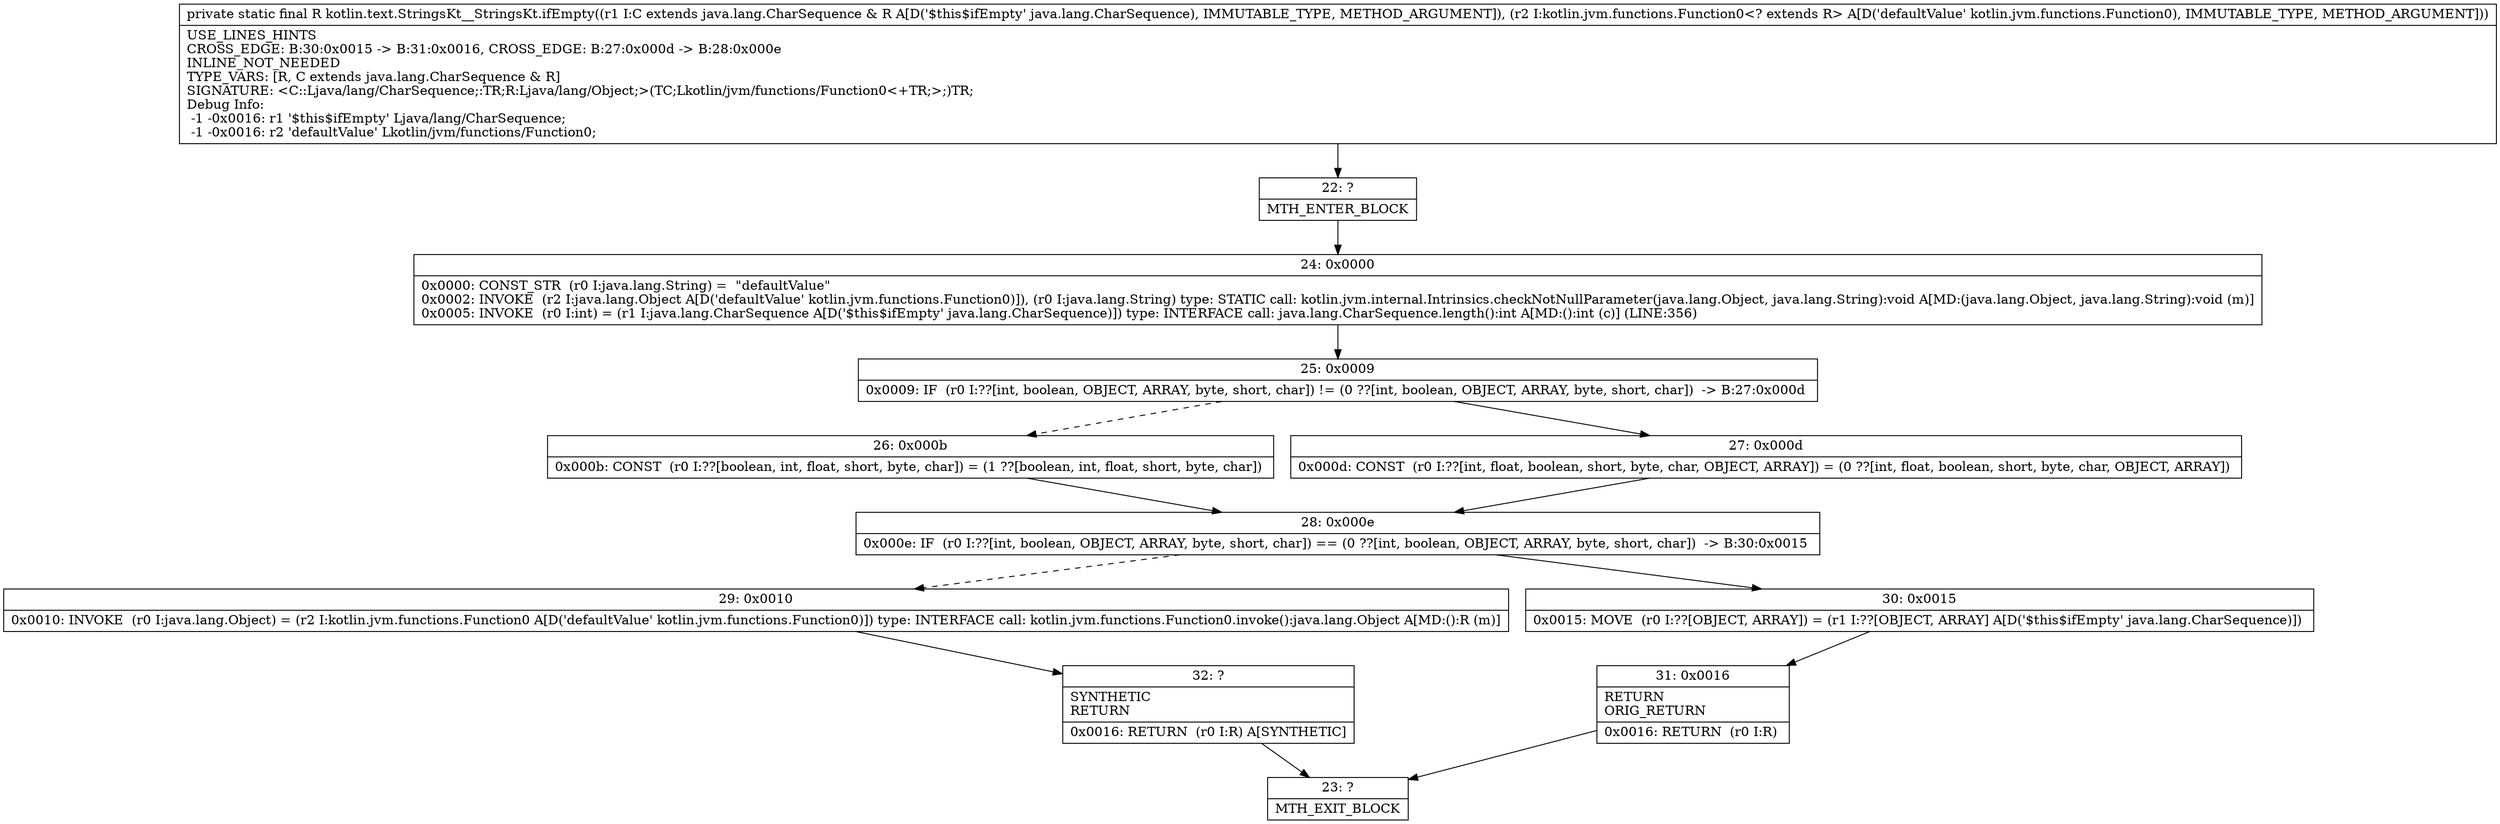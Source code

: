 digraph "CFG forkotlin.text.StringsKt__StringsKt.ifEmpty(Ljava\/lang\/CharSequence;Lkotlin\/jvm\/functions\/Function0;)Ljava\/lang\/Object;" {
Node_22 [shape=record,label="{22\:\ ?|MTH_ENTER_BLOCK\l}"];
Node_24 [shape=record,label="{24\:\ 0x0000|0x0000: CONST_STR  (r0 I:java.lang.String) =  \"defaultValue\" \l0x0002: INVOKE  (r2 I:java.lang.Object A[D('defaultValue' kotlin.jvm.functions.Function0)]), (r0 I:java.lang.String) type: STATIC call: kotlin.jvm.internal.Intrinsics.checkNotNullParameter(java.lang.Object, java.lang.String):void A[MD:(java.lang.Object, java.lang.String):void (m)]\l0x0005: INVOKE  (r0 I:int) = (r1 I:java.lang.CharSequence A[D('$this$ifEmpty' java.lang.CharSequence)]) type: INTERFACE call: java.lang.CharSequence.length():int A[MD:():int (c)] (LINE:356)\l}"];
Node_25 [shape=record,label="{25\:\ 0x0009|0x0009: IF  (r0 I:??[int, boolean, OBJECT, ARRAY, byte, short, char]) != (0 ??[int, boolean, OBJECT, ARRAY, byte, short, char])  \-\> B:27:0x000d \l}"];
Node_26 [shape=record,label="{26\:\ 0x000b|0x000b: CONST  (r0 I:??[boolean, int, float, short, byte, char]) = (1 ??[boolean, int, float, short, byte, char]) \l}"];
Node_28 [shape=record,label="{28\:\ 0x000e|0x000e: IF  (r0 I:??[int, boolean, OBJECT, ARRAY, byte, short, char]) == (0 ??[int, boolean, OBJECT, ARRAY, byte, short, char])  \-\> B:30:0x0015 \l}"];
Node_29 [shape=record,label="{29\:\ 0x0010|0x0010: INVOKE  (r0 I:java.lang.Object) = (r2 I:kotlin.jvm.functions.Function0 A[D('defaultValue' kotlin.jvm.functions.Function0)]) type: INTERFACE call: kotlin.jvm.functions.Function0.invoke():java.lang.Object A[MD:():R (m)]\l}"];
Node_32 [shape=record,label="{32\:\ ?|SYNTHETIC\lRETURN\l|0x0016: RETURN  (r0 I:R) A[SYNTHETIC]\l}"];
Node_23 [shape=record,label="{23\:\ ?|MTH_EXIT_BLOCK\l}"];
Node_30 [shape=record,label="{30\:\ 0x0015|0x0015: MOVE  (r0 I:??[OBJECT, ARRAY]) = (r1 I:??[OBJECT, ARRAY] A[D('$this$ifEmpty' java.lang.CharSequence)]) \l}"];
Node_31 [shape=record,label="{31\:\ 0x0016|RETURN\lORIG_RETURN\l|0x0016: RETURN  (r0 I:R) \l}"];
Node_27 [shape=record,label="{27\:\ 0x000d|0x000d: CONST  (r0 I:??[int, float, boolean, short, byte, char, OBJECT, ARRAY]) = (0 ??[int, float, boolean, short, byte, char, OBJECT, ARRAY]) \l}"];
MethodNode[shape=record,label="{private static final R kotlin.text.StringsKt__StringsKt.ifEmpty((r1 I:C extends java.lang.CharSequence & R A[D('$this$ifEmpty' java.lang.CharSequence), IMMUTABLE_TYPE, METHOD_ARGUMENT]), (r2 I:kotlin.jvm.functions.Function0\<? extends R\> A[D('defaultValue' kotlin.jvm.functions.Function0), IMMUTABLE_TYPE, METHOD_ARGUMENT]))  | USE_LINES_HINTS\lCROSS_EDGE: B:30:0x0015 \-\> B:31:0x0016, CROSS_EDGE: B:27:0x000d \-\> B:28:0x000e\lINLINE_NOT_NEEDED\lTYPE_VARS: [R, C extends java.lang.CharSequence & R]\lSIGNATURE: \<C::Ljava\/lang\/CharSequence;:TR;R:Ljava\/lang\/Object;\>(TC;Lkotlin\/jvm\/functions\/Function0\<+TR;\>;)TR;\lDebug Info:\l  \-1 \-0x0016: r1 '$this$ifEmpty' Ljava\/lang\/CharSequence;\l  \-1 \-0x0016: r2 'defaultValue' Lkotlin\/jvm\/functions\/Function0;\l}"];
MethodNode -> Node_22;Node_22 -> Node_24;
Node_24 -> Node_25;
Node_25 -> Node_26[style=dashed];
Node_25 -> Node_27;
Node_26 -> Node_28;
Node_28 -> Node_29[style=dashed];
Node_28 -> Node_30;
Node_29 -> Node_32;
Node_32 -> Node_23;
Node_30 -> Node_31;
Node_31 -> Node_23;
Node_27 -> Node_28;
}

